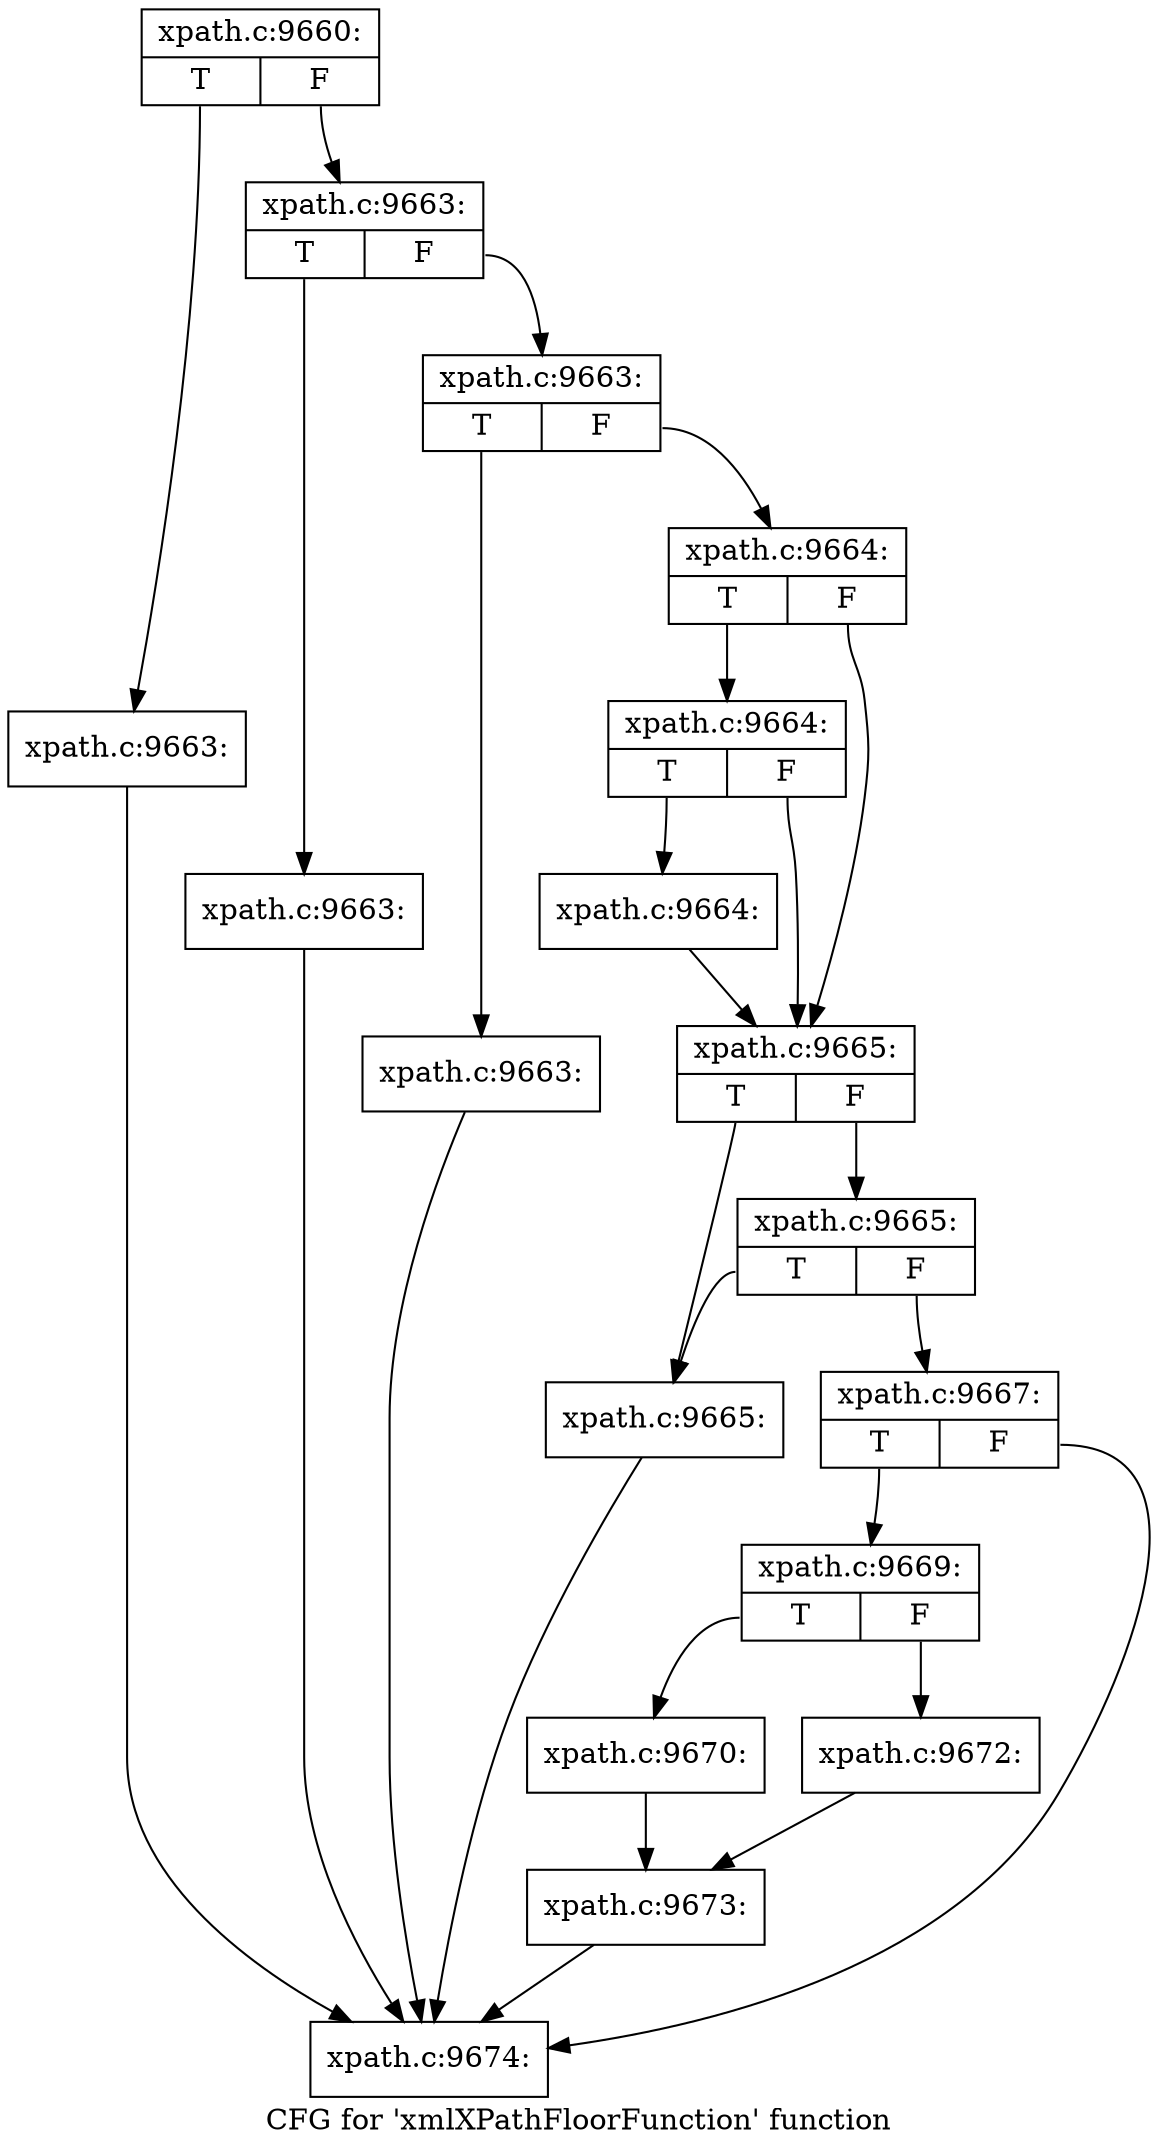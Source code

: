 digraph "CFG for 'xmlXPathFloorFunction' function" {
	label="CFG for 'xmlXPathFloorFunction' function";

	Node0x4af14f0 [shape=record,label="{xpath.c:9660:|{<s0>T|<s1>F}}"];
	Node0x4af14f0:s0 -> Node0x4af1f80;
	Node0x4af14f0:s1 -> Node0x4af1fd0;
	Node0x4af1f80 [shape=record,label="{xpath.c:9663:}"];
	Node0x4af1f80 -> Node0x4af4a40;
	Node0x4af1fd0 [shape=record,label="{xpath.c:9663:|{<s0>T|<s1>F}}"];
	Node0x4af1fd0:s0 -> Node0x4af2290;
	Node0x4af1fd0:s1 -> Node0x4af22e0;
	Node0x4af2290 [shape=record,label="{xpath.c:9663:}"];
	Node0x4af2290 -> Node0x4af4a40;
	Node0x4af22e0 [shape=record,label="{xpath.c:9663:|{<s0>T|<s1>F}}"];
	Node0x4af22e0:s0 -> Node0x4af26b0;
	Node0x4af22e0:s1 -> Node0x4af2700;
	Node0x4af26b0 [shape=record,label="{xpath.c:9663:}"];
	Node0x4af26b0 -> Node0x4af4a40;
	Node0x4af2700 [shape=record,label="{xpath.c:9664:|{<s0>T|<s1>F}}"];
	Node0x4af2700:s0 -> Node0x4af2eb0;
	Node0x4af2700:s1 -> Node0x4af2e60;
	Node0x4af2eb0 [shape=record,label="{xpath.c:9664:|{<s0>T|<s1>F}}"];
	Node0x4af2eb0:s0 -> Node0x4af2e10;
	Node0x4af2eb0:s1 -> Node0x4af2e60;
	Node0x4af2e10 [shape=record,label="{xpath.c:9664:}"];
	Node0x4af2e10 -> Node0x4af2e60;
	Node0x4af2e60 [shape=record,label="{xpath.c:9665:|{<s0>T|<s1>F}}"];
	Node0x4af2e60:s0 -> Node0x4af36e0;
	Node0x4af2e60:s1 -> Node0x4af3780;
	Node0x4af3780 [shape=record,label="{xpath.c:9665:|{<s0>T|<s1>F}}"];
	Node0x4af3780:s0 -> Node0x4af36e0;
	Node0x4af3780:s1 -> Node0x4af3730;
	Node0x4af36e0 [shape=record,label="{xpath.c:9665:}"];
	Node0x4af36e0 -> Node0x4af4a40;
	Node0x4af3730 [shape=record,label="{xpath.c:9667:|{<s0>T|<s1>F}}"];
	Node0x4af3730:s0 -> Node0x4af49f0;
	Node0x4af3730:s1 -> Node0x4af4a40;
	Node0x4af49f0 [shape=record,label="{xpath.c:9669:|{<s0>T|<s1>F}}"];
	Node0x4af49f0:s0 -> Node0x4af50c0;
	Node0x4af49f0:s1 -> Node0x4af5160;
	Node0x4af50c0 [shape=record,label="{xpath.c:9670:}"];
	Node0x4af50c0 -> Node0x4af5110;
	Node0x4af5160 [shape=record,label="{xpath.c:9672:}"];
	Node0x4af5160 -> Node0x4af5110;
	Node0x4af5110 [shape=record,label="{xpath.c:9673:}"];
	Node0x4af5110 -> Node0x4af4a40;
	Node0x4af4a40 [shape=record,label="{xpath.c:9674:}"];
}
